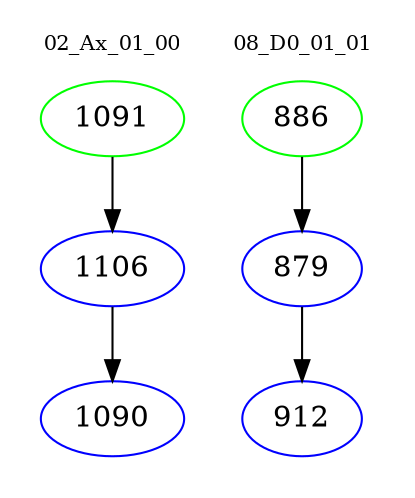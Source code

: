digraph{
subgraph cluster_0 {
color = white
label = "02_Ax_01_00";
fontsize=10;
T0_1091 [label="1091", color="green"]
T0_1091 -> T0_1106 [color="black"]
T0_1106 [label="1106", color="blue"]
T0_1106 -> T0_1090 [color="black"]
T0_1090 [label="1090", color="blue"]
}
subgraph cluster_1 {
color = white
label = "08_D0_01_01";
fontsize=10;
T1_886 [label="886", color="green"]
T1_886 -> T1_879 [color="black"]
T1_879 [label="879", color="blue"]
T1_879 -> T1_912 [color="black"]
T1_912 [label="912", color="blue"]
}
}
